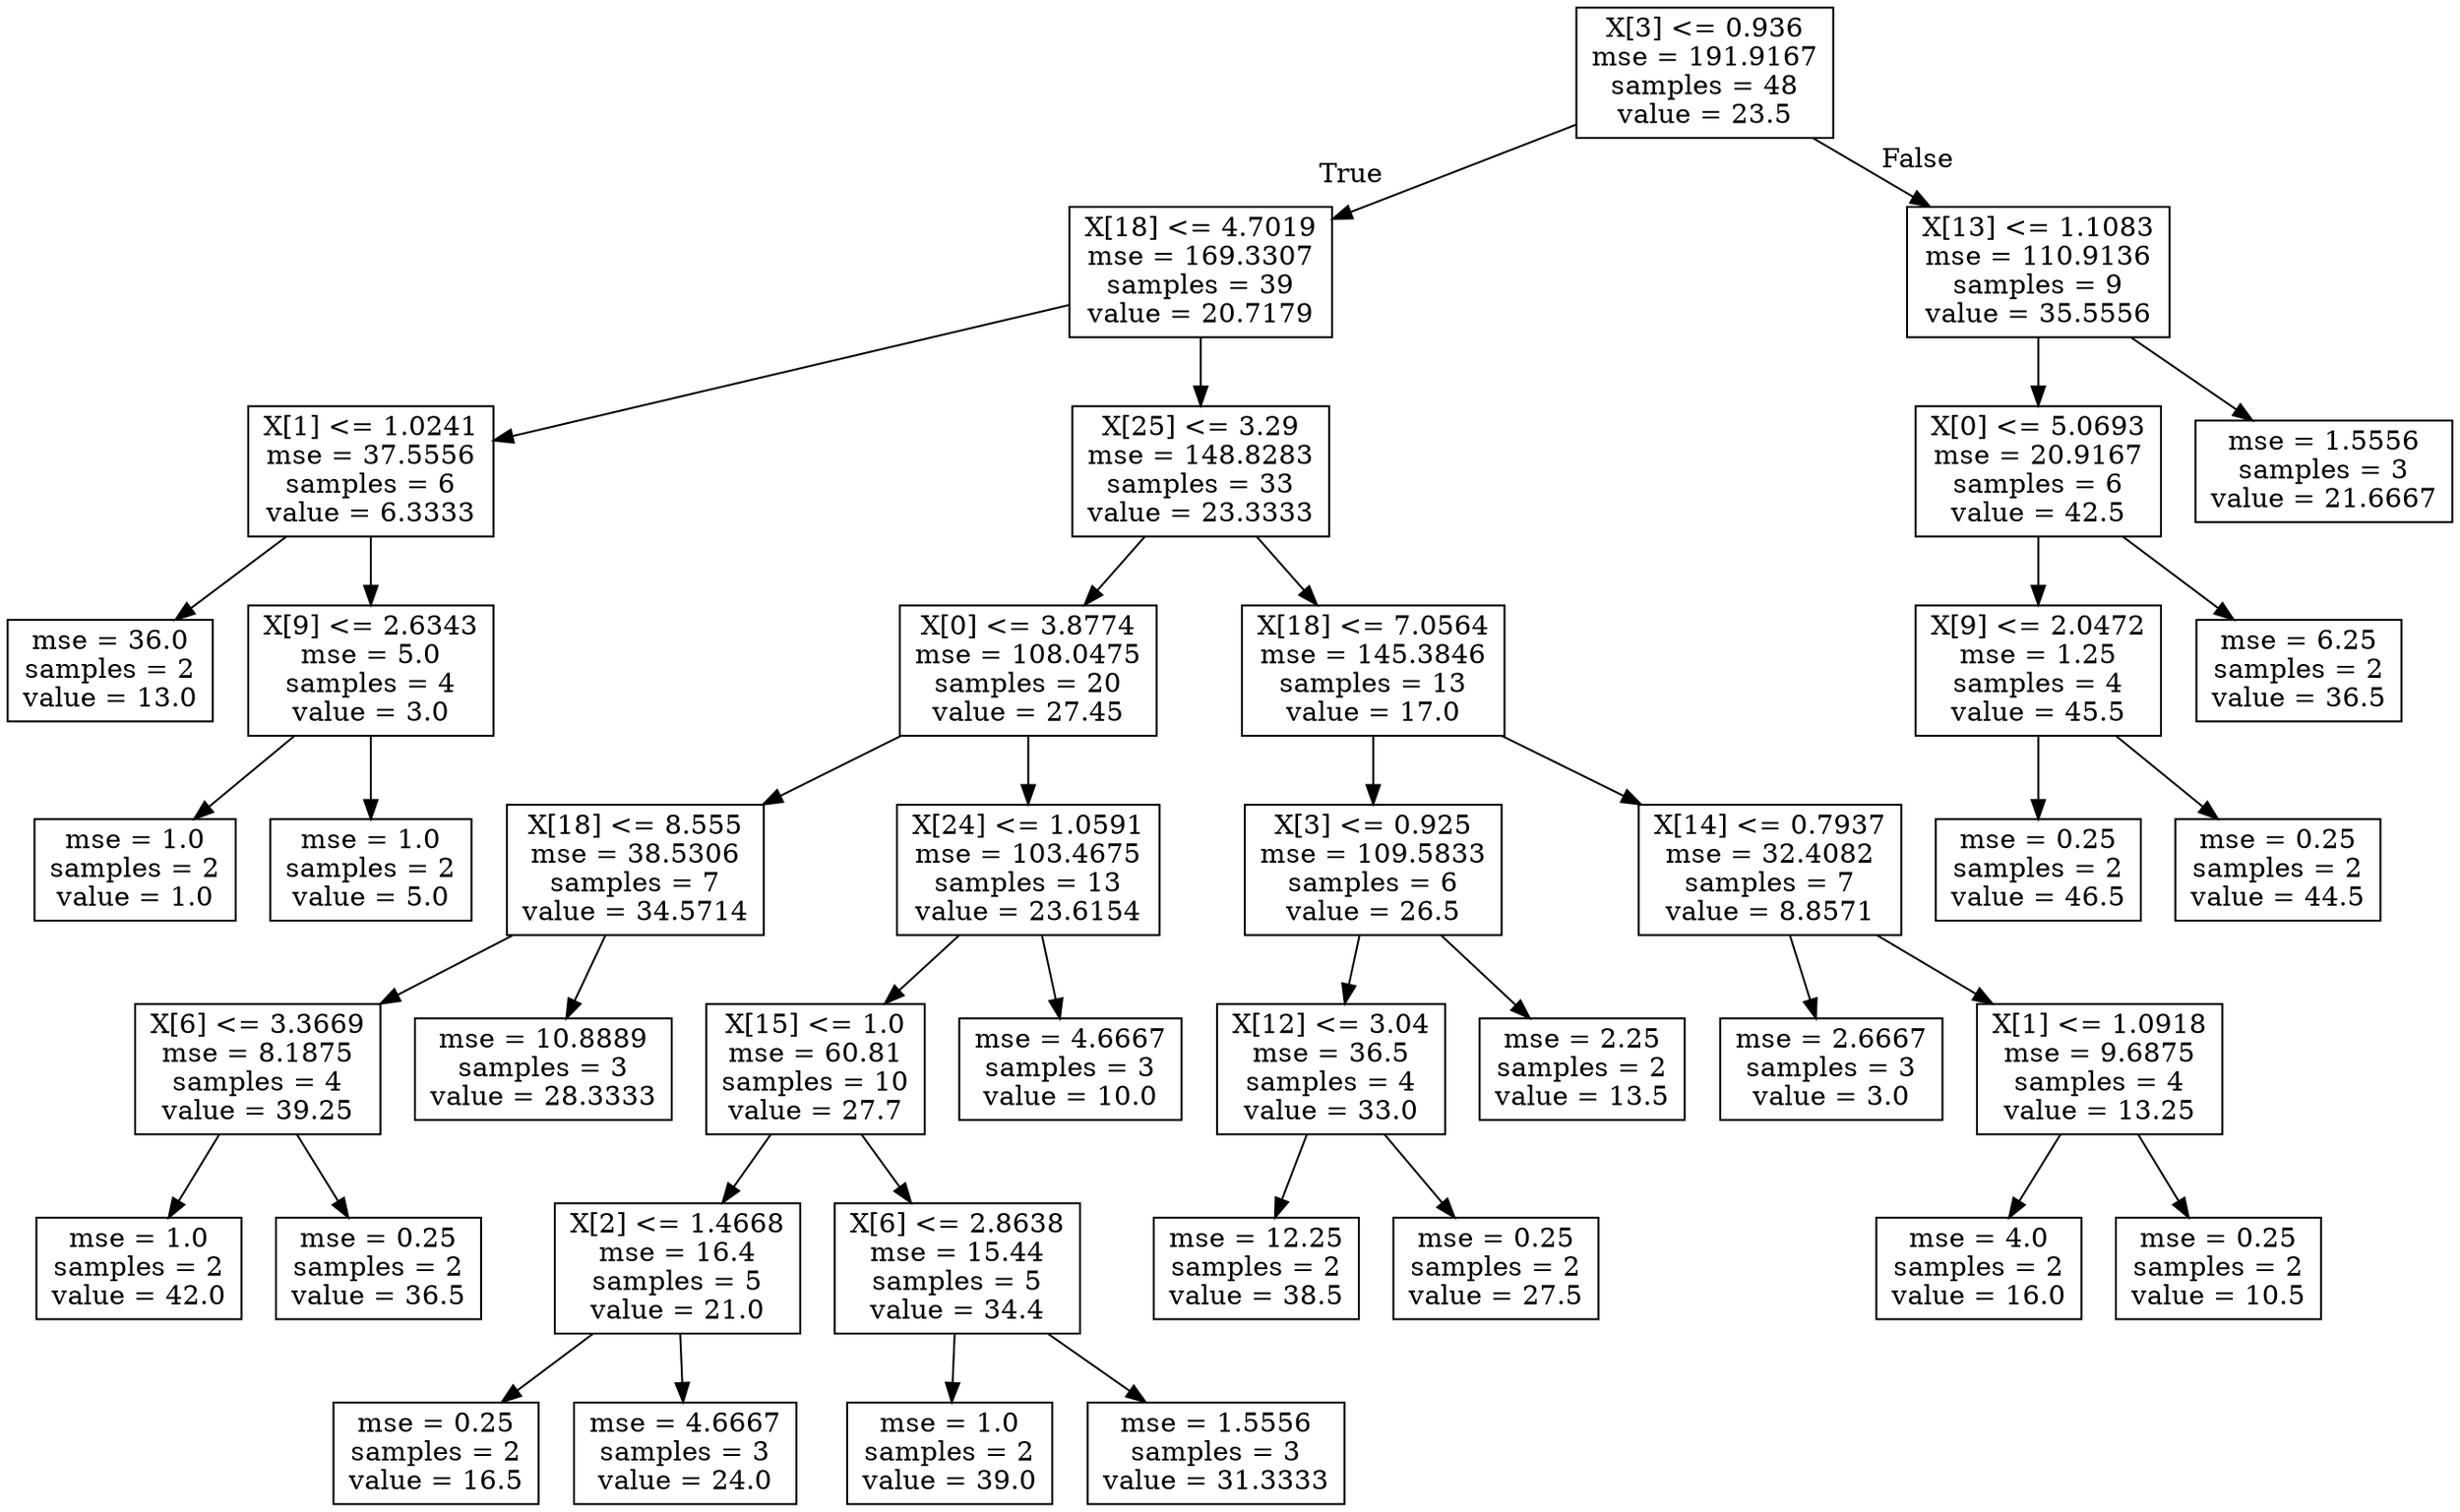 digraph Tree {
node [shape=box] ;
0 [label="X[3] <= 0.936\nmse = 191.9167\nsamples = 48\nvalue = 23.5"] ;
1 [label="X[18] <= 4.7019\nmse = 169.3307\nsamples = 39\nvalue = 20.7179"] ;
0 -> 1 [labeldistance=2.5, labelangle=45, headlabel="True"] ;
2 [label="X[1] <= 1.0241\nmse = 37.5556\nsamples = 6\nvalue = 6.3333"] ;
1 -> 2 ;
3 [label="mse = 36.0\nsamples = 2\nvalue = 13.0"] ;
2 -> 3 ;
4 [label="X[9] <= 2.6343\nmse = 5.0\nsamples = 4\nvalue = 3.0"] ;
2 -> 4 ;
5 [label="mse = 1.0\nsamples = 2\nvalue = 1.0"] ;
4 -> 5 ;
6 [label="mse = 1.0\nsamples = 2\nvalue = 5.0"] ;
4 -> 6 ;
7 [label="X[25] <= 3.29\nmse = 148.8283\nsamples = 33\nvalue = 23.3333"] ;
1 -> 7 ;
8 [label="X[0] <= 3.8774\nmse = 108.0475\nsamples = 20\nvalue = 27.45"] ;
7 -> 8 ;
9 [label="X[18] <= 8.555\nmse = 38.5306\nsamples = 7\nvalue = 34.5714"] ;
8 -> 9 ;
10 [label="X[6] <= 3.3669\nmse = 8.1875\nsamples = 4\nvalue = 39.25"] ;
9 -> 10 ;
11 [label="mse = 1.0\nsamples = 2\nvalue = 42.0"] ;
10 -> 11 ;
12 [label="mse = 0.25\nsamples = 2\nvalue = 36.5"] ;
10 -> 12 ;
13 [label="mse = 10.8889\nsamples = 3\nvalue = 28.3333"] ;
9 -> 13 ;
14 [label="X[24] <= 1.0591\nmse = 103.4675\nsamples = 13\nvalue = 23.6154"] ;
8 -> 14 ;
15 [label="X[15] <= 1.0\nmse = 60.81\nsamples = 10\nvalue = 27.7"] ;
14 -> 15 ;
16 [label="X[2] <= 1.4668\nmse = 16.4\nsamples = 5\nvalue = 21.0"] ;
15 -> 16 ;
17 [label="mse = 0.25\nsamples = 2\nvalue = 16.5"] ;
16 -> 17 ;
18 [label="mse = 4.6667\nsamples = 3\nvalue = 24.0"] ;
16 -> 18 ;
19 [label="X[6] <= 2.8638\nmse = 15.44\nsamples = 5\nvalue = 34.4"] ;
15 -> 19 ;
20 [label="mse = 1.0\nsamples = 2\nvalue = 39.0"] ;
19 -> 20 ;
21 [label="mse = 1.5556\nsamples = 3\nvalue = 31.3333"] ;
19 -> 21 ;
22 [label="mse = 4.6667\nsamples = 3\nvalue = 10.0"] ;
14 -> 22 ;
23 [label="X[18] <= 7.0564\nmse = 145.3846\nsamples = 13\nvalue = 17.0"] ;
7 -> 23 ;
24 [label="X[3] <= 0.925\nmse = 109.5833\nsamples = 6\nvalue = 26.5"] ;
23 -> 24 ;
25 [label="X[12] <= 3.04\nmse = 36.5\nsamples = 4\nvalue = 33.0"] ;
24 -> 25 ;
26 [label="mse = 12.25\nsamples = 2\nvalue = 38.5"] ;
25 -> 26 ;
27 [label="mse = 0.25\nsamples = 2\nvalue = 27.5"] ;
25 -> 27 ;
28 [label="mse = 2.25\nsamples = 2\nvalue = 13.5"] ;
24 -> 28 ;
29 [label="X[14] <= 0.7937\nmse = 32.4082\nsamples = 7\nvalue = 8.8571"] ;
23 -> 29 ;
30 [label="mse = 2.6667\nsamples = 3\nvalue = 3.0"] ;
29 -> 30 ;
31 [label="X[1] <= 1.0918\nmse = 9.6875\nsamples = 4\nvalue = 13.25"] ;
29 -> 31 ;
32 [label="mse = 4.0\nsamples = 2\nvalue = 16.0"] ;
31 -> 32 ;
33 [label="mse = 0.25\nsamples = 2\nvalue = 10.5"] ;
31 -> 33 ;
34 [label="X[13] <= 1.1083\nmse = 110.9136\nsamples = 9\nvalue = 35.5556"] ;
0 -> 34 [labeldistance=2.5, labelangle=-45, headlabel="False"] ;
35 [label="X[0] <= 5.0693\nmse = 20.9167\nsamples = 6\nvalue = 42.5"] ;
34 -> 35 ;
36 [label="X[9] <= 2.0472\nmse = 1.25\nsamples = 4\nvalue = 45.5"] ;
35 -> 36 ;
37 [label="mse = 0.25\nsamples = 2\nvalue = 46.5"] ;
36 -> 37 ;
38 [label="mse = 0.25\nsamples = 2\nvalue = 44.5"] ;
36 -> 38 ;
39 [label="mse = 6.25\nsamples = 2\nvalue = 36.5"] ;
35 -> 39 ;
40 [label="mse = 1.5556\nsamples = 3\nvalue = 21.6667"] ;
34 -> 40 ;
}